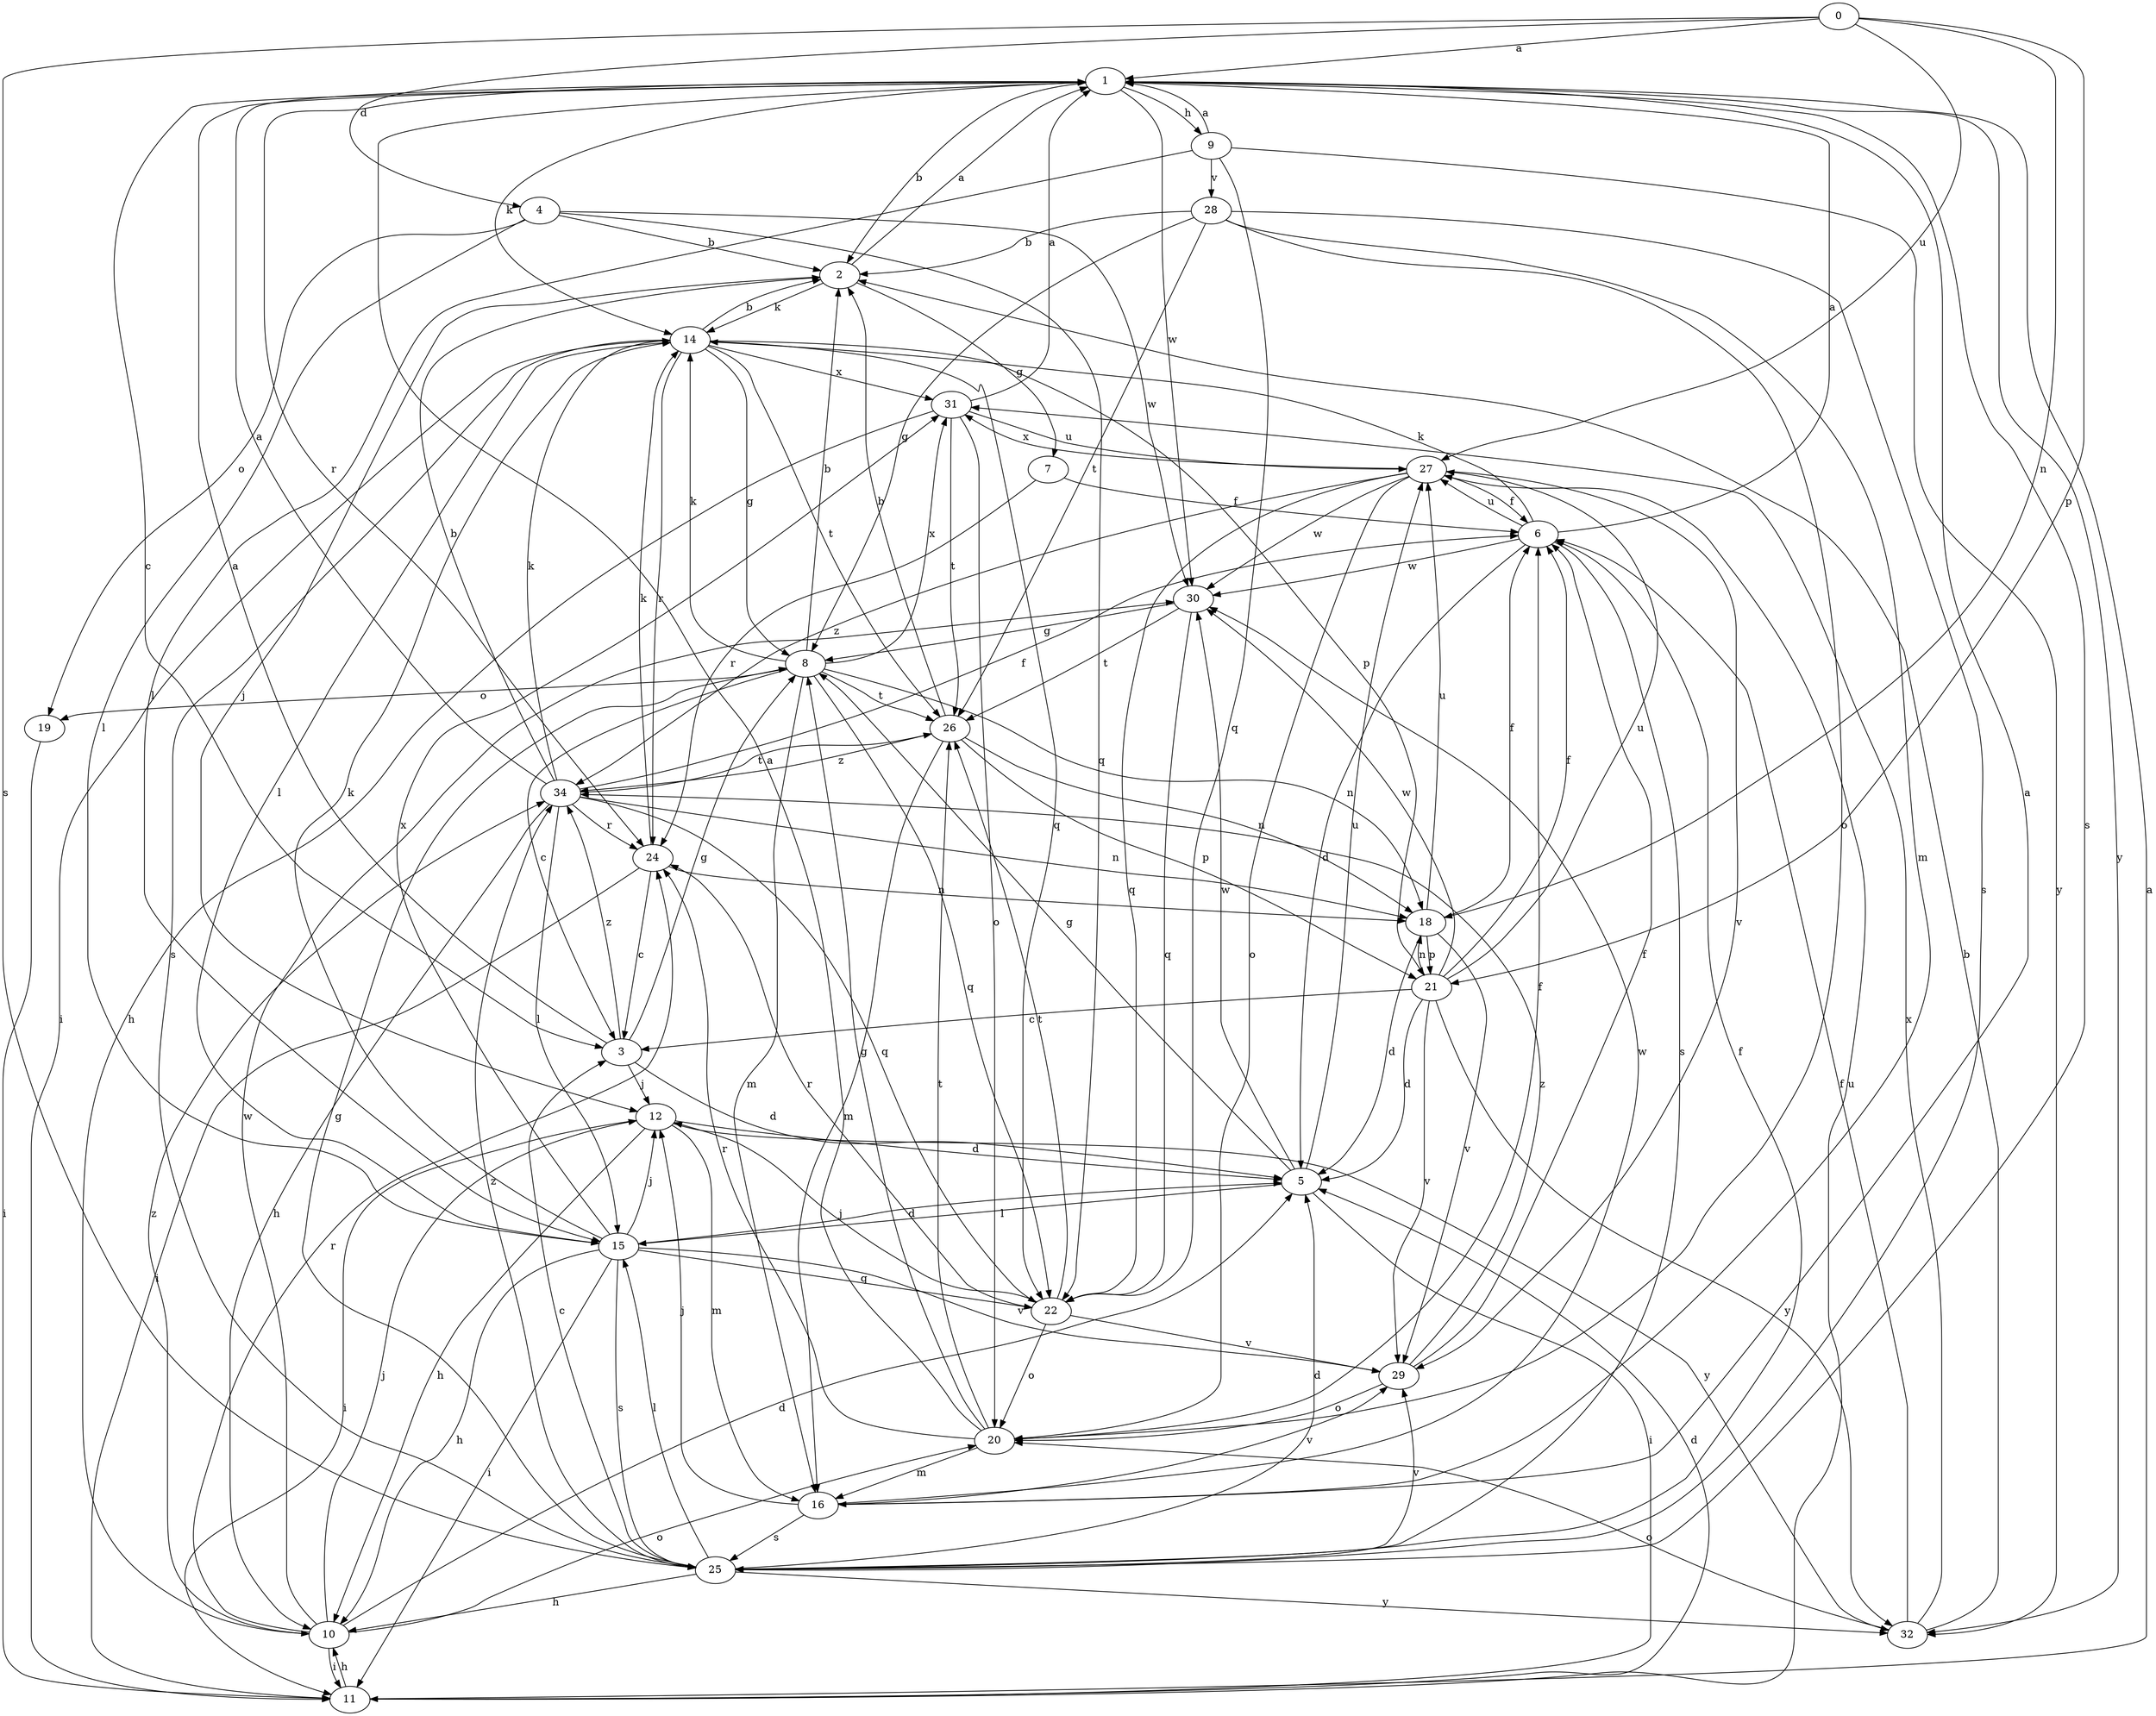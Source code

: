 strict digraph  {
0;
1;
2;
3;
4;
5;
6;
7;
8;
9;
10;
11;
12;
14;
15;
16;
18;
19;
20;
21;
22;
24;
25;
26;
27;
28;
29;
30;
31;
32;
34;
0 -> 1  [label=a];
0 -> 4  [label=d];
0 -> 18  [label=n];
0 -> 21  [label=p];
0 -> 25  [label=s];
0 -> 27  [label=u];
1 -> 2  [label=b];
1 -> 3  [label=c];
1 -> 9  [label=h];
1 -> 14  [label=k];
1 -> 24  [label=r];
1 -> 25  [label=s];
1 -> 30  [label=w];
1 -> 32  [label=y];
2 -> 1  [label=a];
2 -> 7  [label=g];
2 -> 12  [label=j];
2 -> 14  [label=k];
3 -> 1  [label=a];
3 -> 5  [label=d];
3 -> 8  [label=g];
3 -> 12  [label=j];
3 -> 34  [label=z];
4 -> 2  [label=b];
4 -> 15  [label=l];
4 -> 19  [label=o];
4 -> 22  [label=q];
4 -> 30  [label=w];
5 -> 8  [label=g];
5 -> 11  [label=i];
5 -> 15  [label=l];
5 -> 27  [label=u];
5 -> 30  [label=w];
6 -> 1  [label=a];
6 -> 5  [label=d];
6 -> 14  [label=k];
6 -> 25  [label=s];
6 -> 27  [label=u];
6 -> 30  [label=w];
7 -> 6  [label=f];
7 -> 24  [label=r];
8 -> 2  [label=b];
8 -> 3  [label=c];
8 -> 14  [label=k];
8 -> 16  [label=m];
8 -> 18  [label=n];
8 -> 19  [label=o];
8 -> 22  [label=q];
8 -> 26  [label=t];
8 -> 31  [label=x];
9 -> 1  [label=a];
9 -> 15  [label=l];
9 -> 22  [label=q];
9 -> 28  [label=v];
9 -> 32  [label=y];
10 -> 5  [label=d];
10 -> 11  [label=i];
10 -> 12  [label=j];
10 -> 20  [label=o];
10 -> 24  [label=r];
10 -> 30  [label=w];
10 -> 34  [label=z];
11 -> 1  [label=a];
11 -> 5  [label=d];
11 -> 10  [label=h];
11 -> 27  [label=u];
12 -> 5  [label=d];
12 -> 10  [label=h];
12 -> 11  [label=i];
12 -> 16  [label=m];
12 -> 32  [label=y];
14 -> 2  [label=b];
14 -> 8  [label=g];
14 -> 11  [label=i];
14 -> 15  [label=l];
14 -> 21  [label=p];
14 -> 22  [label=q];
14 -> 24  [label=r];
14 -> 25  [label=s];
14 -> 26  [label=t];
14 -> 31  [label=x];
15 -> 5  [label=d];
15 -> 10  [label=h];
15 -> 11  [label=i];
15 -> 12  [label=j];
15 -> 14  [label=k];
15 -> 22  [label=q];
15 -> 25  [label=s];
15 -> 29  [label=v];
15 -> 31  [label=x];
16 -> 1  [label=a];
16 -> 12  [label=j];
16 -> 25  [label=s];
16 -> 29  [label=v];
16 -> 30  [label=w];
18 -> 5  [label=d];
18 -> 6  [label=f];
18 -> 21  [label=p];
18 -> 27  [label=u];
18 -> 29  [label=v];
19 -> 11  [label=i];
20 -> 1  [label=a];
20 -> 6  [label=f];
20 -> 8  [label=g];
20 -> 16  [label=m];
20 -> 24  [label=r];
20 -> 26  [label=t];
21 -> 3  [label=c];
21 -> 5  [label=d];
21 -> 6  [label=f];
21 -> 18  [label=n];
21 -> 27  [label=u];
21 -> 29  [label=v];
21 -> 30  [label=w];
21 -> 32  [label=y];
22 -> 12  [label=j];
22 -> 20  [label=o];
22 -> 24  [label=r];
22 -> 26  [label=t];
22 -> 29  [label=v];
24 -> 3  [label=c];
24 -> 11  [label=i];
24 -> 14  [label=k];
24 -> 18  [label=n];
25 -> 3  [label=c];
25 -> 5  [label=d];
25 -> 6  [label=f];
25 -> 8  [label=g];
25 -> 10  [label=h];
25 -> 15  [label=l];
25 -> 29  [label=v];
25 -> 32  [label=y];
25 -> 34  [label=z];
26 -> 2  [label=b];
26 -> 16  [label=m];
26 -> 18  [label=n];
26 -> 21  [label=p];
26 -> 34  [label=z];
27 -> 6  [label=f];
27 -> 20  [label=o];
27 -> 22  [label=q];
27 -> 29  [label=v];
27 -> 30  [label=w];
27 -> 31  [label=x];
27 -> 34  [label=z];
28 -> 2  [label=b];
28 -> 8  [label=g];
28 -> 16  [label=m];
28 -> 20  [label=o];
28 -> 25  [label=s];
28 -> 26  [label=t];
29 -> 6  [label=f];
29 -> 20  [label=o];
29 -> 34  [label=z];
30 -> 8  [label=g];
30 -> 22  [label=q];
30 -> 26  [label=t];
31 -> 1  [label=a];
31 -> 10  [label=h];
31 -> 20  [label=o];
31 -> 26  [label=t];
31 -> 27  [label=u];
32 -> 2  [label=b];
32 -> 6  [label=f];
32 -> 20  [label=o];
32 -> 31  [label=x];
34 -> 1  [label=a];
34 -> 2  [label=b];
34 -> 6  [label=f];
34 -> 10  [label=h];
34 -> 14  [label=k];
34 -> 15  [label=l];
34 -> 18  [label=n];
34 -> 22  [label=q];
34 -> 24  [label=r];
34 -> 26  [label=t];
}
